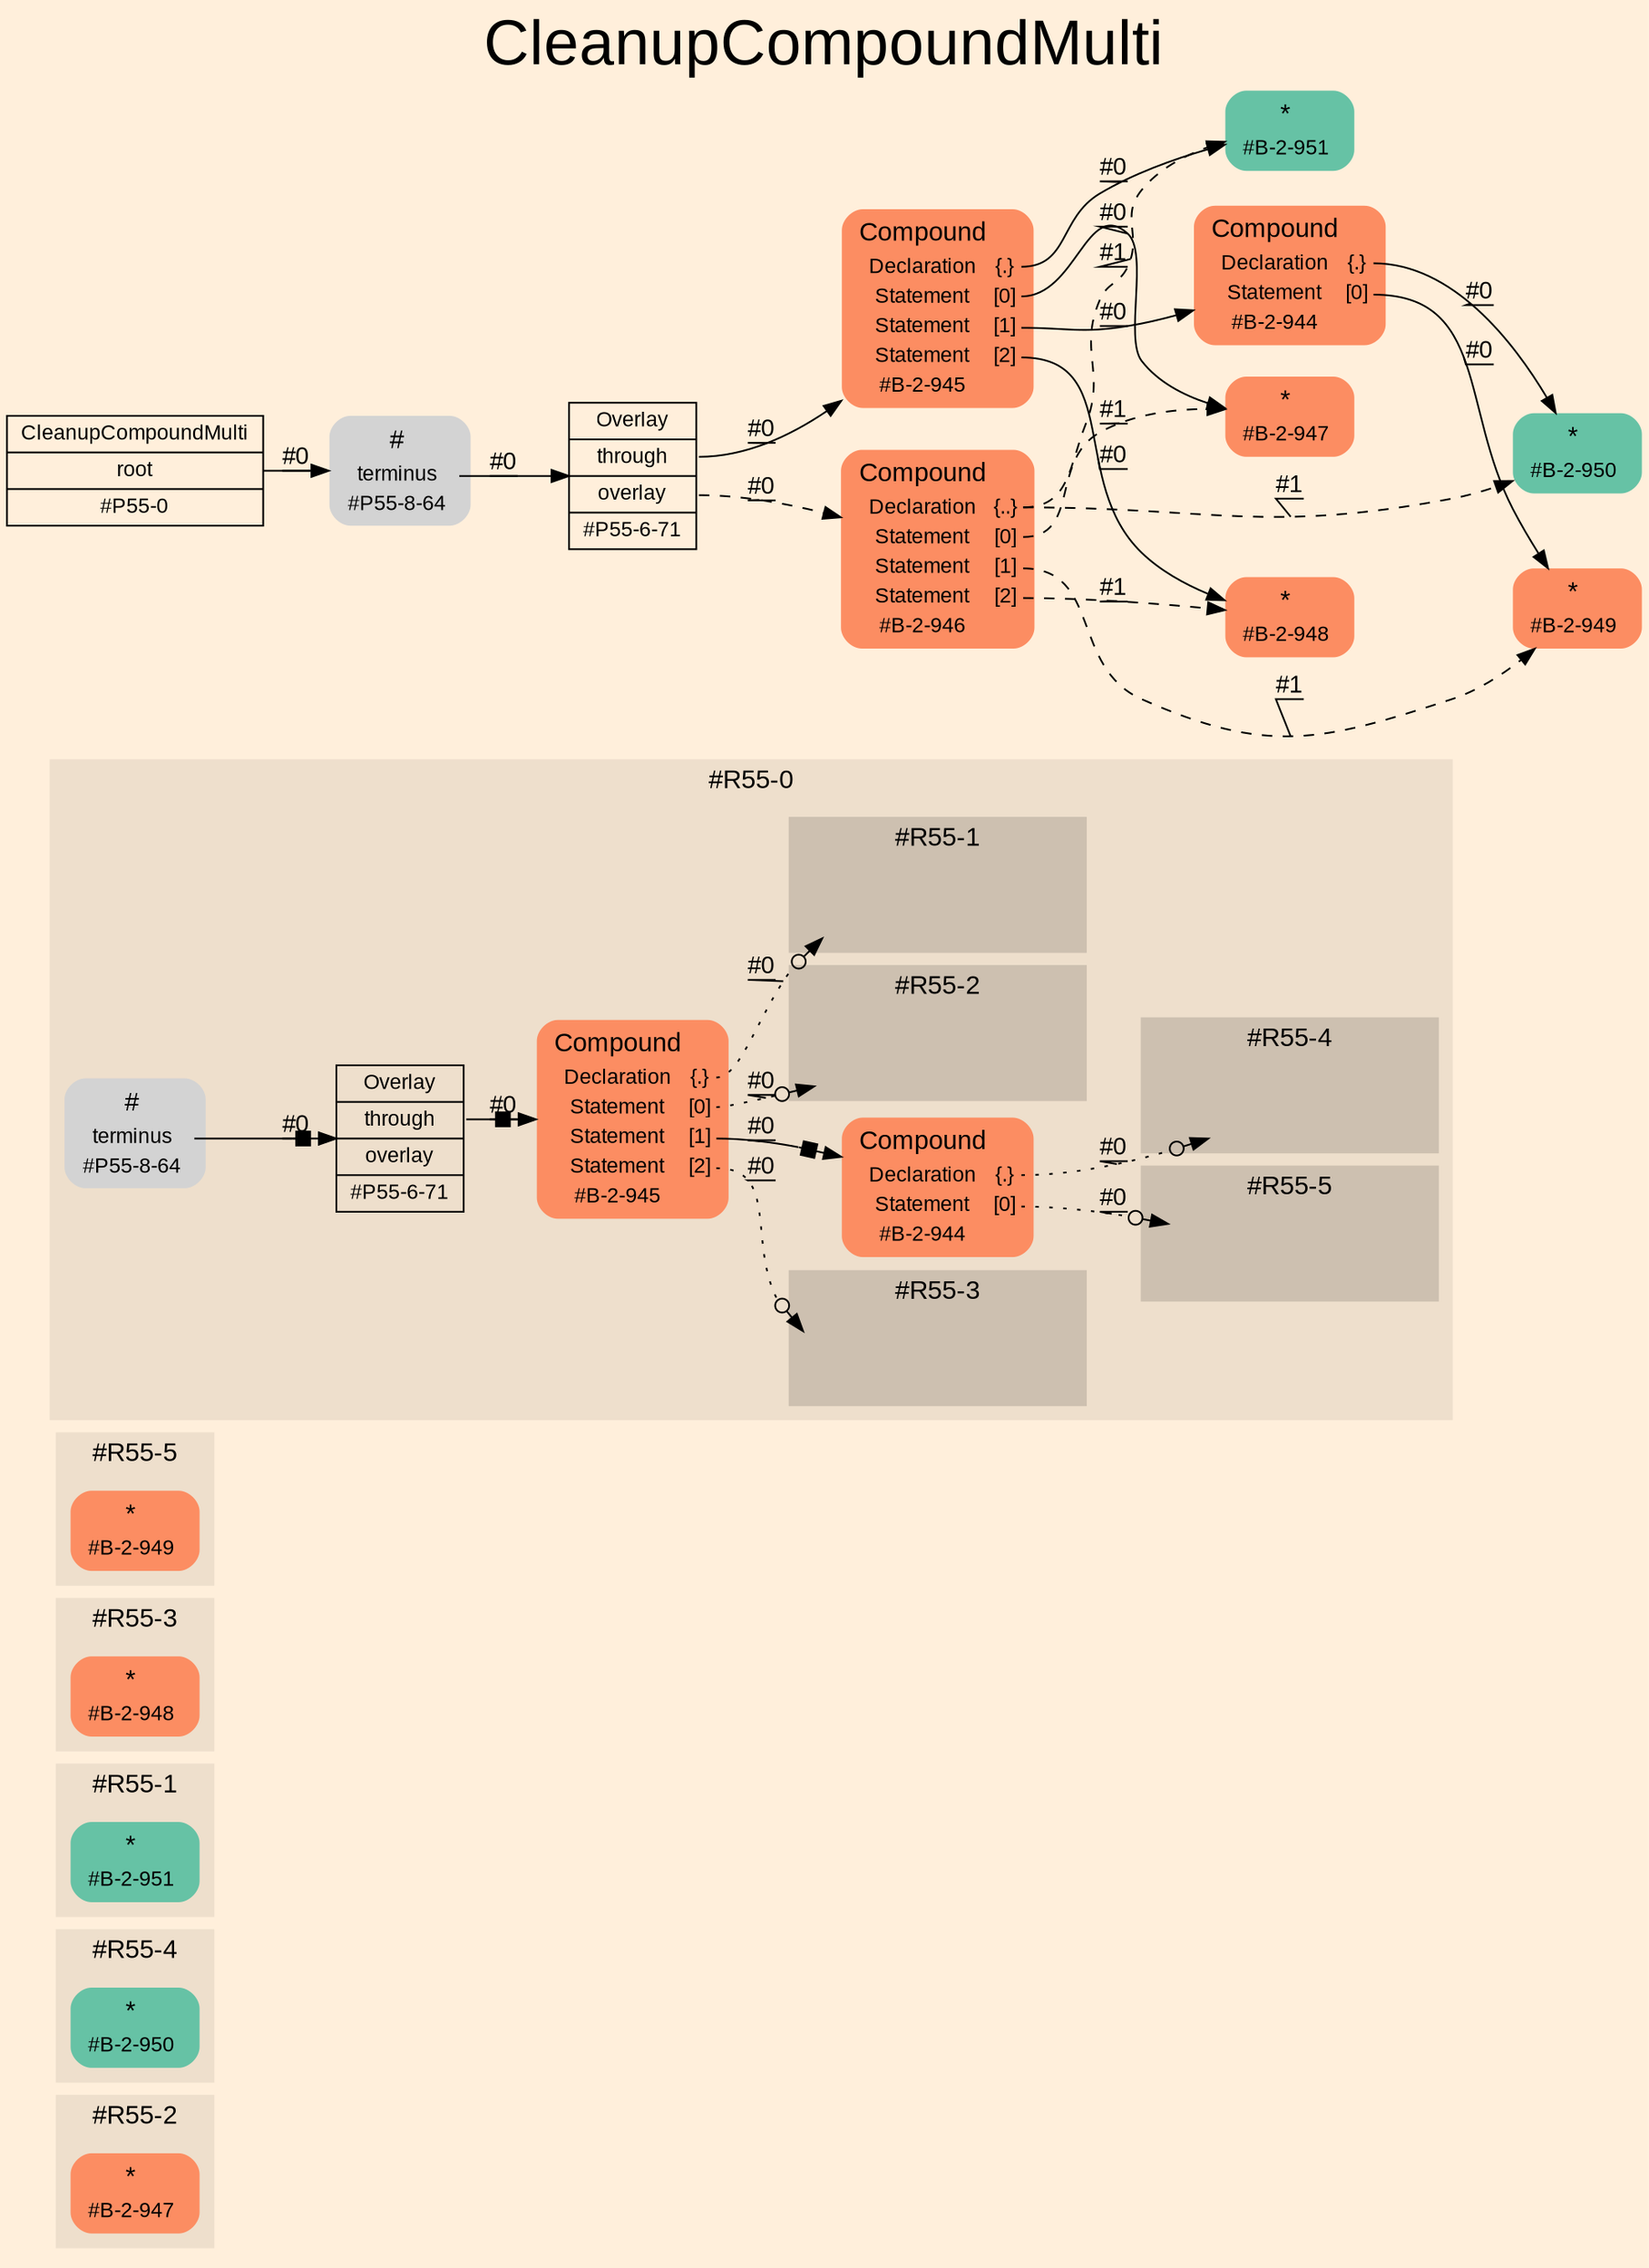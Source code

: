 digraph "CleanupCompoundMulti" {
label = "CleanupCompoundMulti"
labelloc = t
fontsize = "36"
graph [
    rankdir = "LR"
    ranksep = 0.3
    bgcolor = antiquewhite1
    color = black
    fontcolor = black
    fontname = "Arial"
];
node [
    fontname = "Arial"
];
edge [
    fontname = "Arial"
];

// -------------------- figure #R55-2 --------------------
subgraph "cluster#R55-2" {
    label = "#R55-2"
    style = "filled"
    color = antiquewhite2
    fontsize = "15"
    "#R55-2 / #B-2-947" [
        shape = "plaintext"
        fillcolor = "/set28/2"
        label = <<TABLE BORDER="0" CELLBORDER="0" CELLSPACING="0">
         <TR><TD><FONT POINT-SIZE="15.0">*</FONT></TD><TD></TD></TR>
         <TR><TD>#B-2-947</TD><TD PORT="port0"></TD></TR>
        </TABLE>>
        style = "rounded,filled"
        fontsize = "12"
    ];
    
}


// -------------------- figure #R55-4 --------------------
subgraph "cluster#R55-4" {
    label = "#R55-4"
    style = "filled"
    color = antiquewhite2
    fontsize = "15"
    "#R55-4 / #B-2-950" [
        shape = "plaintext"
        fillcolor = "/set28/1"
        label = <<TABLE BORDER="0" CELLBORDER="0" CELLSPACING="0">
         <TR><TD><FONT POINT-SIZE="15.0">*</FONT></TD><TD></TD></TR>
         <TR><TD>#B-2-950</TD><TD PORT="port0"></TD></TR>
        </TABLE>>
        style = "rounded,filled"
        fontsize = "12"
    ];
    
}


// -------------------- figure #R55-1 --------------------
subgraph "cluster#R55-1" {
    label = "#R55-1"
    style = "filled"
    color = antiquewhite2
    fontsize = "15"
    "#R55-1 / #B-2-951" [
        shape = "plaintext"
        fillcolor = "/set28/1"
        label = <<TABLE BORDER="0" CELLBORDER="0" CELLSPACING="0">
         <TR><TD><FONT POINT-SIZE="15.0">*</FONT></TD><TD></TD></TR>
         <TR><TD>#B-2-951</TD><TD PORT="port0"></TD></TR>
        </TABLE>>
        style = "rounded,filled"
        fontsize = "12"
    ];
    
}


// -------------------- figure #R55-3 --------------------
subgraph "cluster#R55-3" {
    label = "#R55-3"
    style = "filled"
    color = antiquewhite2
    fontsize = "15"
    "#R55-3 / #B-2-948" [
        shape = "plaintext"
        fillcolor = "/set28/2"
        label = <<TABLE BORDER="0" CELLBORDER="0" CELLSPACING="0">
         <TR><TD><FONT POINT-SIZE="15.0">*</FONT></TD><TD></TD></TR>
         <TR><TD>#B-2-948</TD><TD PORT="port0"></TD></TR>
        </TABLE>>
        style = "rounded,filled"
        fontsize = "12"
    ];
    
}


// -------------------- figure #R55-5 --------------------
subgraph "cluster#R55-5" {
    label = "#R55-5"
    style = "filled"
    color = antiquewhite2
    fontsize = "15"
    "#R55-5 / #B-2-949" [
        shape = "plaintext"
        fillcolor = "/set28/2"
        label = <<TABLE BORDER="0" CELLBORDER="0" CELLSPACING="0">
         <TR><TD><FONT POINT-SIZE="15.0">*</FONT></TD><TD></TD></TR>
         <TR><TD>#B-2-949</TD><TD PORT="port0"></TD></TR>
        </TABLE>>
        style = "rounded,filled"
        fontsize = "12"
    ];
    
}


// -------------------- figure #R55-0 --------------------
subgraph "cluster#R55-0" {
    label = "#R55-0"
    style = "filled"
    color = antiquewhite2
    fontsize = "15"
    "#R55-0 / #B-2-944" [
        shape = "plaintext"
        fillcolor = "/set28/2"
        label = <<TABLE BORDER="0" CELLBORDER="0" CELLSPACING="0">
         <TR><TD><FONT POINT-SIZE="15.0">Compound</FONT></TD><TD></TD></TR>
         <TR><TD>Declaration</TD><TD PORT="port0">{.}</TD></TR>
         <TR><TD>Statement</TD><TD PORT="port1">[0]</TD></TR>
         <TR><TD>#B-2-944</TD><TD PORT="port2"></TD></TR>
        </TABLE>>
        style = "rounded,filled"
        fontsize = "12"
    ];
    
    "#R55-0 / #B-2-945" [
        shape = "plaintext"
        fillcolor = "/set28/2"
        label = <<TABLE BORDER="0" CELLBORDER="0" CELLSPACING="0">
         <TR><TD><FONT POINT-SIZE="15.0">Compound</FONT></TD><TD></TD></TR>
         <TR><TD>Declaration</TD><TD PORT="port0">{.}</TD></TR>
         <TR><TD>Statement</TD><TD PORT="port1">[0]</TD></TR>
         <TR><TD>Statement</TD><TD PORT="port2">[1]</TD></TR>
         <TR><TD>Statement</TD><TD PORT="port3">[2]</TD></TR>
         <TR><TD>#B-2-945</TD><TD PORT="port4"></TD></TR>
        </TABLE>>
        style = "rounded,filled"
        fontsize = "12"
    ];
    
    "#R55-0 / #P55-8-64" [
        shape = "plaintext"
        label = <<TABLE BORDER="0" CELLBORDER="0" CELLSPACING="0">
         <TR><TD><FONT POINT-SIZE="15.0">#</FONT></TD><TD></TD></TR>
         <TR><TD>terminus</TD><TD PORT="port0"></TD></TR>
         <TR><TD>#P55-8-64</TD><TD PORT="port1"></TD></TR>
        </TABLE>>
        style = "rounded,filled"
        fontsize = "12"
    ];
    
    "#R55-0 / #P55-6-71" [
        shape = "record"
        fillcolor = antiquewhite2
        label = "<fixed> Overlay | <port0> through | <port1> overlay | <port2> #P55-6-71"
        style = "filled"
        fontsize = "12"
        color = black
        fontcolor = black
    ];
    
    subgraph "cluster#R55-0 / #R55-5" {
        label = "#R55-5"
        style = "filled"
        color = antiquewhite3
        fontsize = "15"
        "#R55-0 / #0 / #B-2-949" [
            shape = "none"
            style = "invisible"
        ];
        
    }
    
    subgraph "cluster#R55-0 / #R55-3" {
        label = "#R55-3"
        style = "filled"
        color = antiquewhite3
        fontsize = "15"
        "#R55-0 / #0 / #B-2-948" [
            shape = "none"
            style = "invisible"
        ];
        
    }
    
    subgraph "cluster#R55-0 / #R55-1" {
        label = "#R55-1"
        style = "filled"
        color = antiquewhite3
        fontsize = "15"
        "#R55-0 / #0 / #B-2-951" [
            shape = "none"
            style = "invisible"
        ];
        
    }
    
    subgraph "cluster#R55-0 / #R55-4" {
        label = "#R55-4"
        style = "filled"
        color = antiquewhite3
        fontsize = "15"
        "#R55-0 / #0 / #B-2-950" [
            shape = "none"
            style = "invisible"
        ];
        
    }
    
    subgraph "cluster#R55-0 / #R55-2" {
        label = "#R55-2"
        style = "filled"
        color = antiquewhite3
        fontsize = "15"
        "#R55-0 / #0 / #B-2-947" [
            shape = "none"
            style = "invisible"
        ];
        
    }
    
}


// -------------------- transformation figure --------------------
"CR#P55-0" [
    shape = "record"
    fillcolor = antiquewhite1
    label = "<fixed> CleanupCompoundMulti | <port0> root | <port1> #P55-0"
    style = "filled"
    fontsize = "12"
    color = black
    fontcolor = black
];

"#P55-8-64" [
    shape = "plaintext"
    label = <<TABLE BORDER="0" CELLBORDER="0" CELLSPACING="0">
     <TR><TD><FONT POINT-SIZE="15.0">#</FONT></TD><TD></TD></TR>
     <TR><TD>terminus</TD><TD PORT="port0"></TD></TR>
     <TR><TD>#P55-8-64</TD><TD PORT="port1"></TD></TR>
    </TABLE>>
    style = "rounded,filled"
    fontsize = "12"
];

"#P55-6-71" [
    shape = "record"
    fillcolor = antiquewhite1
    label = "<fixed> Overlay | <port0> through | <port1> overlay | <port2> #P55-6-71"
    style = "filled"
    fontsize = "12"
    color = black
    fontcolor = black
];

"#B-2-945" [
    shape = "plaintext"
    fillcolor = "/set28/2"
    label = <<TABLE BORDER="0" CELLBORDER="0" CELLSPACING="0">
     <TR><TD><FONT POINT-SIZE="15.0">Compound</FONT></TD><TD></TD></TR>
     <TR><TD>Declaration</TD><TD PORT="port0">{.}</TD></TR>
     <TR><TD>Statement</TD><TD PORT="port1">[0]</TD></TR>
     <TR><TD>Statement</TD><TD PORT="port2">[1]</TD></TR>
     <TR><TD>Statement</TD><TD PORT="port3">[2]</TD></TR>
     <TR><TD>#B-2-945</TD><TD PORT="port4"></TD></TR>
    </TABLE>>
    style = "rounded,filled"
    fontsize = "12"
];

"#B-2-951" [
    shape = "plaintext"
    fillcolor = "/set28/1"
    label = <<TABLE BORDER="0" CELLBORDER="0" CELLSPACING="0">
     <TR><TD><FONT POINT-SIZE="15.0">*</FONT></TD><TD></TD></TR>
     <TR><TD>#B-2-951</TD><TD PORT="port0"></TD></TR>
    </TABLE>>
    style = "rounded,filled"
    fontsize = "12"
];

"#B-2-947" [
    shape = "plaintext"
    fillcolor = "/set28/2"
    label = <<TABLE BORDER="0" CELLBORDER="0" CELLSPACING="0">
     <TR><TD><FONT POINT-SIZE="15.0">*</FONT></TD><TD></TD></TR>
     <TR><TD>#B-2-947</TD><TD PORT="port0"></TD></TR>
    </TABLE>>
    style = "rounded,filled"
    fontsize = "12"
];

"#B-2-944" [
    shape = "plaintext"
    fillcolor = "/set28/2"
    label = <<TABLE BORDER="0" CELLBORDER="0" CELLSPACING="0">
     <TR><TD><FONT POINT-SIZE="15.0">Compound</FONT></TD><TD></TD></TR>
     <TR><TD>Declaration</TD><TD PORT="port0">{.}</TD></TR>
     <TR><TD>Statement</TD><TD PORT="port1">[0]</TD></TR>
     <TR><TD>#B-2-944</TD><TD PORT="port2"></TD></TR>
    </TABLE>>
    style = "rounded,filled"
    fontsize = "12"
];

"#B-2-950" [
    shape = "plaintext"
    fillcolor = "/set28/1"
    label = <<TABLE BORDER="0" CELLBORDER="0" CELLSPACING="0">
     <TR><TD><FONT POINT-SIZE="15.0">*</FONT></TD><TD></TD></TR>
     <TR><TD>#B-2-950</TD><TD PORT="port0"></TD></TR>
    </TABLE>>
    style = "rounded,filled"
    fontsize = "12"
];

"#B-2-949" [
    shape = "plaintext"
    fillcolor = "/set28/2"
    label = <<TABLE BORDER="0" CELLBORDER="0" CELLSPACING="0">
     <TR><TD><FONT POINT-SIZE="15.0">*</FONT></TD><TD></TD></TR>
     <TR><TD>#B-2-949</TD><TD PORT="port0"></TD></TR>
    </TABLE>>
    style = "rounded,filled"
    fontsize = "12"
];

"#B-2-948" [
    shape = "plaintext"
    fillcolor = "/set28/2"
    label = <<TABLE BORDER="0" CELLBORDER="0" CELLSPACING="0">
     <TR><TD><FONT POINT-SIZE="15.0">*</FONT></TD><TD></TD></TR>
     <TR><TD>#B-2-948</TD><TD PORT="port0"></TD></TR>
    </TABLE>>
    style = "rounded,filled"
    fontsize = "12"
];

"#B-2-946" [
    shape = "plaintext"
    fillcolor = "/set28/2"
    label = <<TABLE BORDER="0" CELLBORDER="0" CELLSPACING="0">
     <TR><TD><FONT POINT-SIZE="15.0">Compound</FONT></TD><TD></TD></TR>
     <TR><TD>Declaration</TD><TD PORT="port0">{..}</TD></TR>
     <TR><TD>Statement</TD><TD PORT="port1">[0]</TD></TR>
     <TR><TD>Statement</TD><TD PORT="port2">[1]</TD></TR>
     <TR><TD>Statement</TD><TD PORT="port3">[2]</TD></TR>
     <TR><TD>#B-2-946</TD><TD PORT="port4"></TD></TR>
    </TABLE>>
    style = "rounded,filled"
    fontsize = "12"
];


// -------------------- links --------------------
// links for block CR#P55-0
"CR#P55-0":port0 -> "#P55-8-64" [
    style="solid"
    label = "#0"
    decorate = true
    color = black
    fontcolor = black
];

// links for block #P55-8-64
"#P55-8-64":port0 -> "#P55-6-71" [
    style="solid"
    label = "#0"
    decorate = true
    color = black
    fontcolor = black
];

// links for block #P55-6-71
"#P55-6-71":port0 -> "#B-2-945" [
    style="solid"
    label = "#0"
    decorate = true
    color = black
    fontcolor = black
];

"#P55-6-71":port1 -> "#B-2-946" [
    style="dashed"
    label = "#0"
    decorate = true
    color = black
    fontcolor = black
];

// links for block #B-2-945
"#B-2-945":port0 -> "#B-2-951" [
    style="solid"
    label = "#0"
    decorate = true
    color = black
    fontcolor = black
];

"#B-2-945":port1 -> "#B-2-947" [
    style="solid"
    label = "#0"
    decorate = true
    color = black
    fontcolor = black
];

"#B-2-945":port2 -> "#B-2-944" [
    style="solid"
    label = "#0"
    decorate = true
    color = black
    fontcolor = black
];

"#B-2-945":port3 -> "#B-2-948" [
    style="solid"
    label = "#0"
    decorate = true
    color = black
    fontcolor = black
];

// links for block #B-2-951
// links for block #B-2-947
// links for block #B-2-944
"#B-2-944":port0 -> "#B-2-950" [
    style="solid"
    label = "#0"
    decorate = true
    color = black
    fontcolor = black
];

"#B-2-944":port1 -> "#B-2-949" [
    style="solid"
    label = "#0"
    decorate = true
    color = black
    fontcolor = black
];

// links for block #B-2-950
// links for block #B-2-949
// links for block #B-2-948
// links for block #B-2-946
"#B-2-946":port0 -> "#B-2-950" [
    style="dashed"
    label = "#1"
    decorate = true
    color = black
    fontcolor = black
];

"#B-2-946":port0 -> "#B-2-951" [
    style="dashed"
    label = "#1"
    decorate = true
    color = black
    fontcolor = black
];

"#B-2-946":port1 -> "#B-2-947" [
    style="dashed"
    label = "#1"
    decorate = true
    color = black
    fontcolor = black
];

"#B-2-946":port2 -> "#B-2-949" [
    style="dashed"
    label = "#1"
    decorate = true
    color = black
    fontcolor = black
];

"#B-2-946":port3 -> "#B-2-948" [
    style="dashed"
    label = "#1"
    decorate = true
    color = black
    fontcolor = black
];

// links for block #R55-0 / #B-2-944
"#R55-0 / #B-2-944":port0 -> "#R55-0 / #0 / #B-2-950" [
    style="dotted"
    arrowhead="normalnoneodot"
    label = "#0"
    decorate = true
    color = black
    fontcolor = black
];

"#R55-0 / #B-2-944":port1 -> "#R55-0 / #0 / #B-2-949" [
    style="dotted"
    arrowhead="normalnoneodot"
    label = "#0"
    decorate = true
    color = black
    fontcolor = black
];

// links for block #R55-0 / #B-2-945
"#R55-0 / #B-2-945":port0 -> "#R55-0 / #0 / #B-2-951" [
    style="dotted"
    arrowhead="normalnoneodot"
    label = "#0"
    decorate = true
    color = black
    fontcolor = black
];

"#R55-0 / #B-2-945":port1 -> "#R55-0 / #0 / #B-2-947" [
    style="dotted"
    arrowhead="normalnoneodot"
    label = "#0"
    decorate = true
    color = black
    fontcolor = black
];

"#R55-0 / #B-2-945":port2 -> "#R55-0 / #B-2-944" [
    style="solid"
    arrowhead="normalnonebox"
    label = "#0"
    decorate = true
    color = black
    fontcolor = black
];

"#R55-0 / #B-2-945":port3 -> "#R55-0 / #0 / #B-2-948" [
    style="dotted"
    arrowhead="normalnoneodot"
    label = "#0"
    decorate = true
    color = black
    fontcolor = black
];

// links for block #R55-0 / #P55-8-64
"#R55-0 / #P55-8-64":port0 -> "#R55-0 / #P55-6-71" [
    style="solid"
    arrowhead="normalnonebox"
    label = "#0"
    decorate = true
    color = black
    fontcolor = black
];

// links for block #R55-0 / #P55-6-71
"#R55-0 / #P55-6-71":port0 -> "#R55-0 / #B-2-945" [
    style="solid"
    arrowhead="normalnonebox"
    label = "#0"
    decorate = true
    color = black
    fontcolor = black
];

// links for block #R55-0 / #0 / #B-2-949
// links for block #R55-0 / #0 / #B-2-948
// links for block #R55-0 / #0 / #B-2-951
// links for block #R55-0 / #0 / #B-2-950
// links for block #R55-0 / #0 / #B-2-947
// links for block #R55-5 / #B-2-949
// links for block #R55-3 / #B-2-948
// links for block #R55-1 / #B-2-951
// links for block #R55-4 / #B-2-950
// links for block #R55-2 / #B-2-947
}
